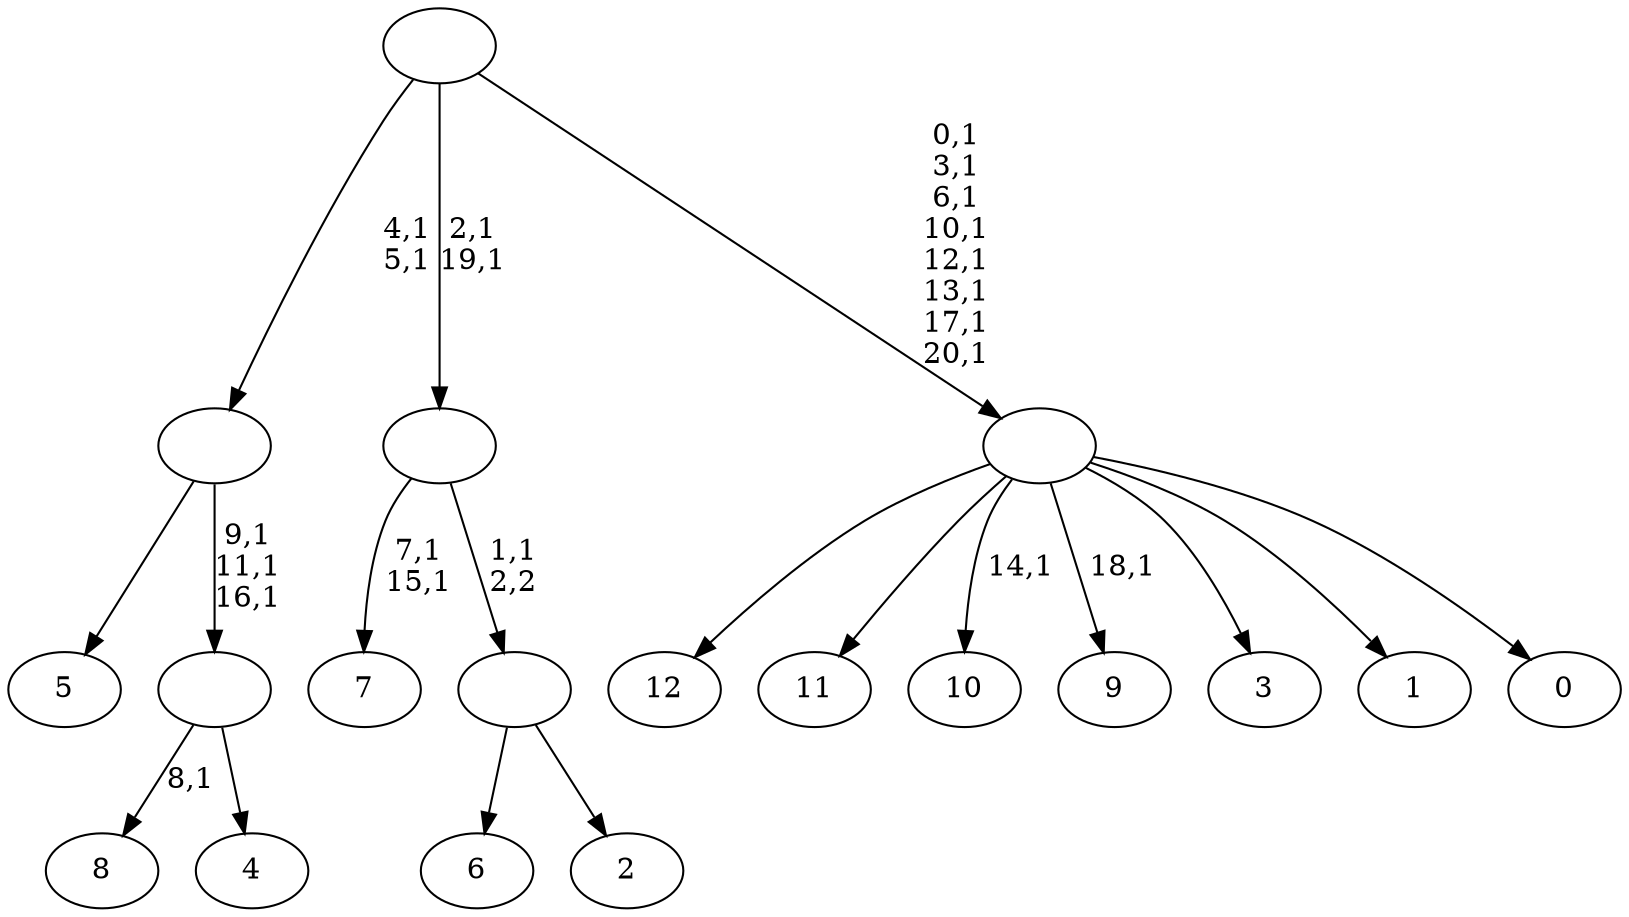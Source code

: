 digraph T {
	34 [label="12"]
	33 [label="11"]
	32 [label="10"]
	30 [label="9"]
	28 [label="8"]
	26 [label="7"]
	23 [label="6"]
	22 [label="5"]
	21 [label="4"]
	20 [label=""]
	17 [label=""]
	15 [label="3"]
	14 [label="2"]
	13 [label=""]
	12 [label=""]
	10 [label="1"]
	9 [label="0"]
	8 [label=""]
	0 [label=""]
	20 -> 28 [label="8,1"]
	20 -> 21 [label=""]
	17 -> 20 [label="9,1\n11,1\n16,1"]
	17 -> 22 [label=""]
	13 -> 23 [label=""]
	13 -> 14 [label=""]
	12 -> 26 [label="7,1\n15,1"]
	12 -> 13 [label="1,1\n2,2"]
	8 -> 30 [label="18,1"]
	8 -> 32 [label="14,1"]
	8 -> 34 [label=""]
	8 -> 33 [label=""]
	8 -> 15 [label=""]
	8 -> 10 [label=""]
	8 -> 9 [label=""]
	0 -> 8 [label="0,1\n3,1\n6,1\n10,1\n12,1\n13,1\n17,1\n20,1"]
	0 -> 12 [label="2,1\n19,1"]
	0 -> 17 [label="4,1\n5,1"]
}
